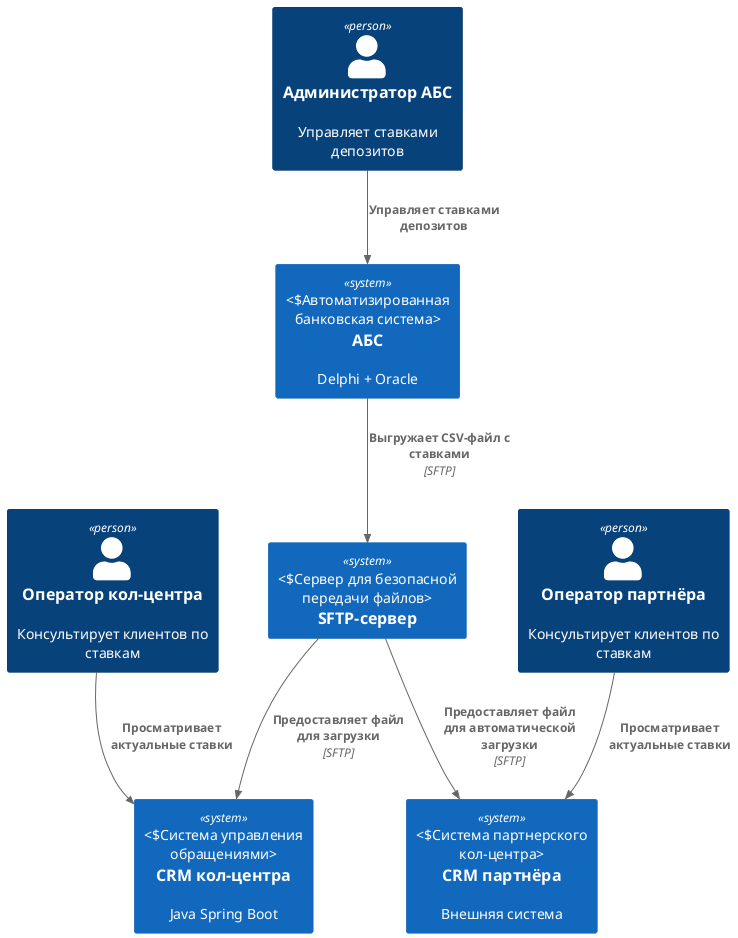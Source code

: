 plantuml
@startuml
!include <C4/C4_Context>

Person(operator, "Оператор кол-центра", "Консультирует клиентов по ставкам")
Person(partner_operator, "Оператор партнёра", "Консультирует клиентов по ставкам")
Person(admin, "Администратор АБС", "Управляет ставками депозитов")

System(abs, "АБС", "Delphi + Oracle", "Автоматизированная банковская система")
System(bank_crm, "CRM кол-центра", "Java Spring Boot", "Система управления обращениями")
System(partner_crm, "CRM партнёра", "Внешняя система", "Система партнерского кол-центра")
System(sftp_server, "SFTP-сервер", "", "Сервер для безопасной передачи файлов")

Rel(admin, abs, "Управляет ставками депозитов")
Rel(operator, bank_crm, "Просматривает актуальные ставки")
Rel(partner_operator, partner_crm, "Просматривает актуальные ставки")
Rel(abs, sftp_server, "Выгружает CSV-файл с ставками", "SFTP")
Rel(sftp_server, bank_crm, "Предоставляет файл для загрузки", "SFTP")
Rel(sftp_server, partner_crm, "Предоставляет файл для автоматической загрузки", "SFTP")

@enduml
